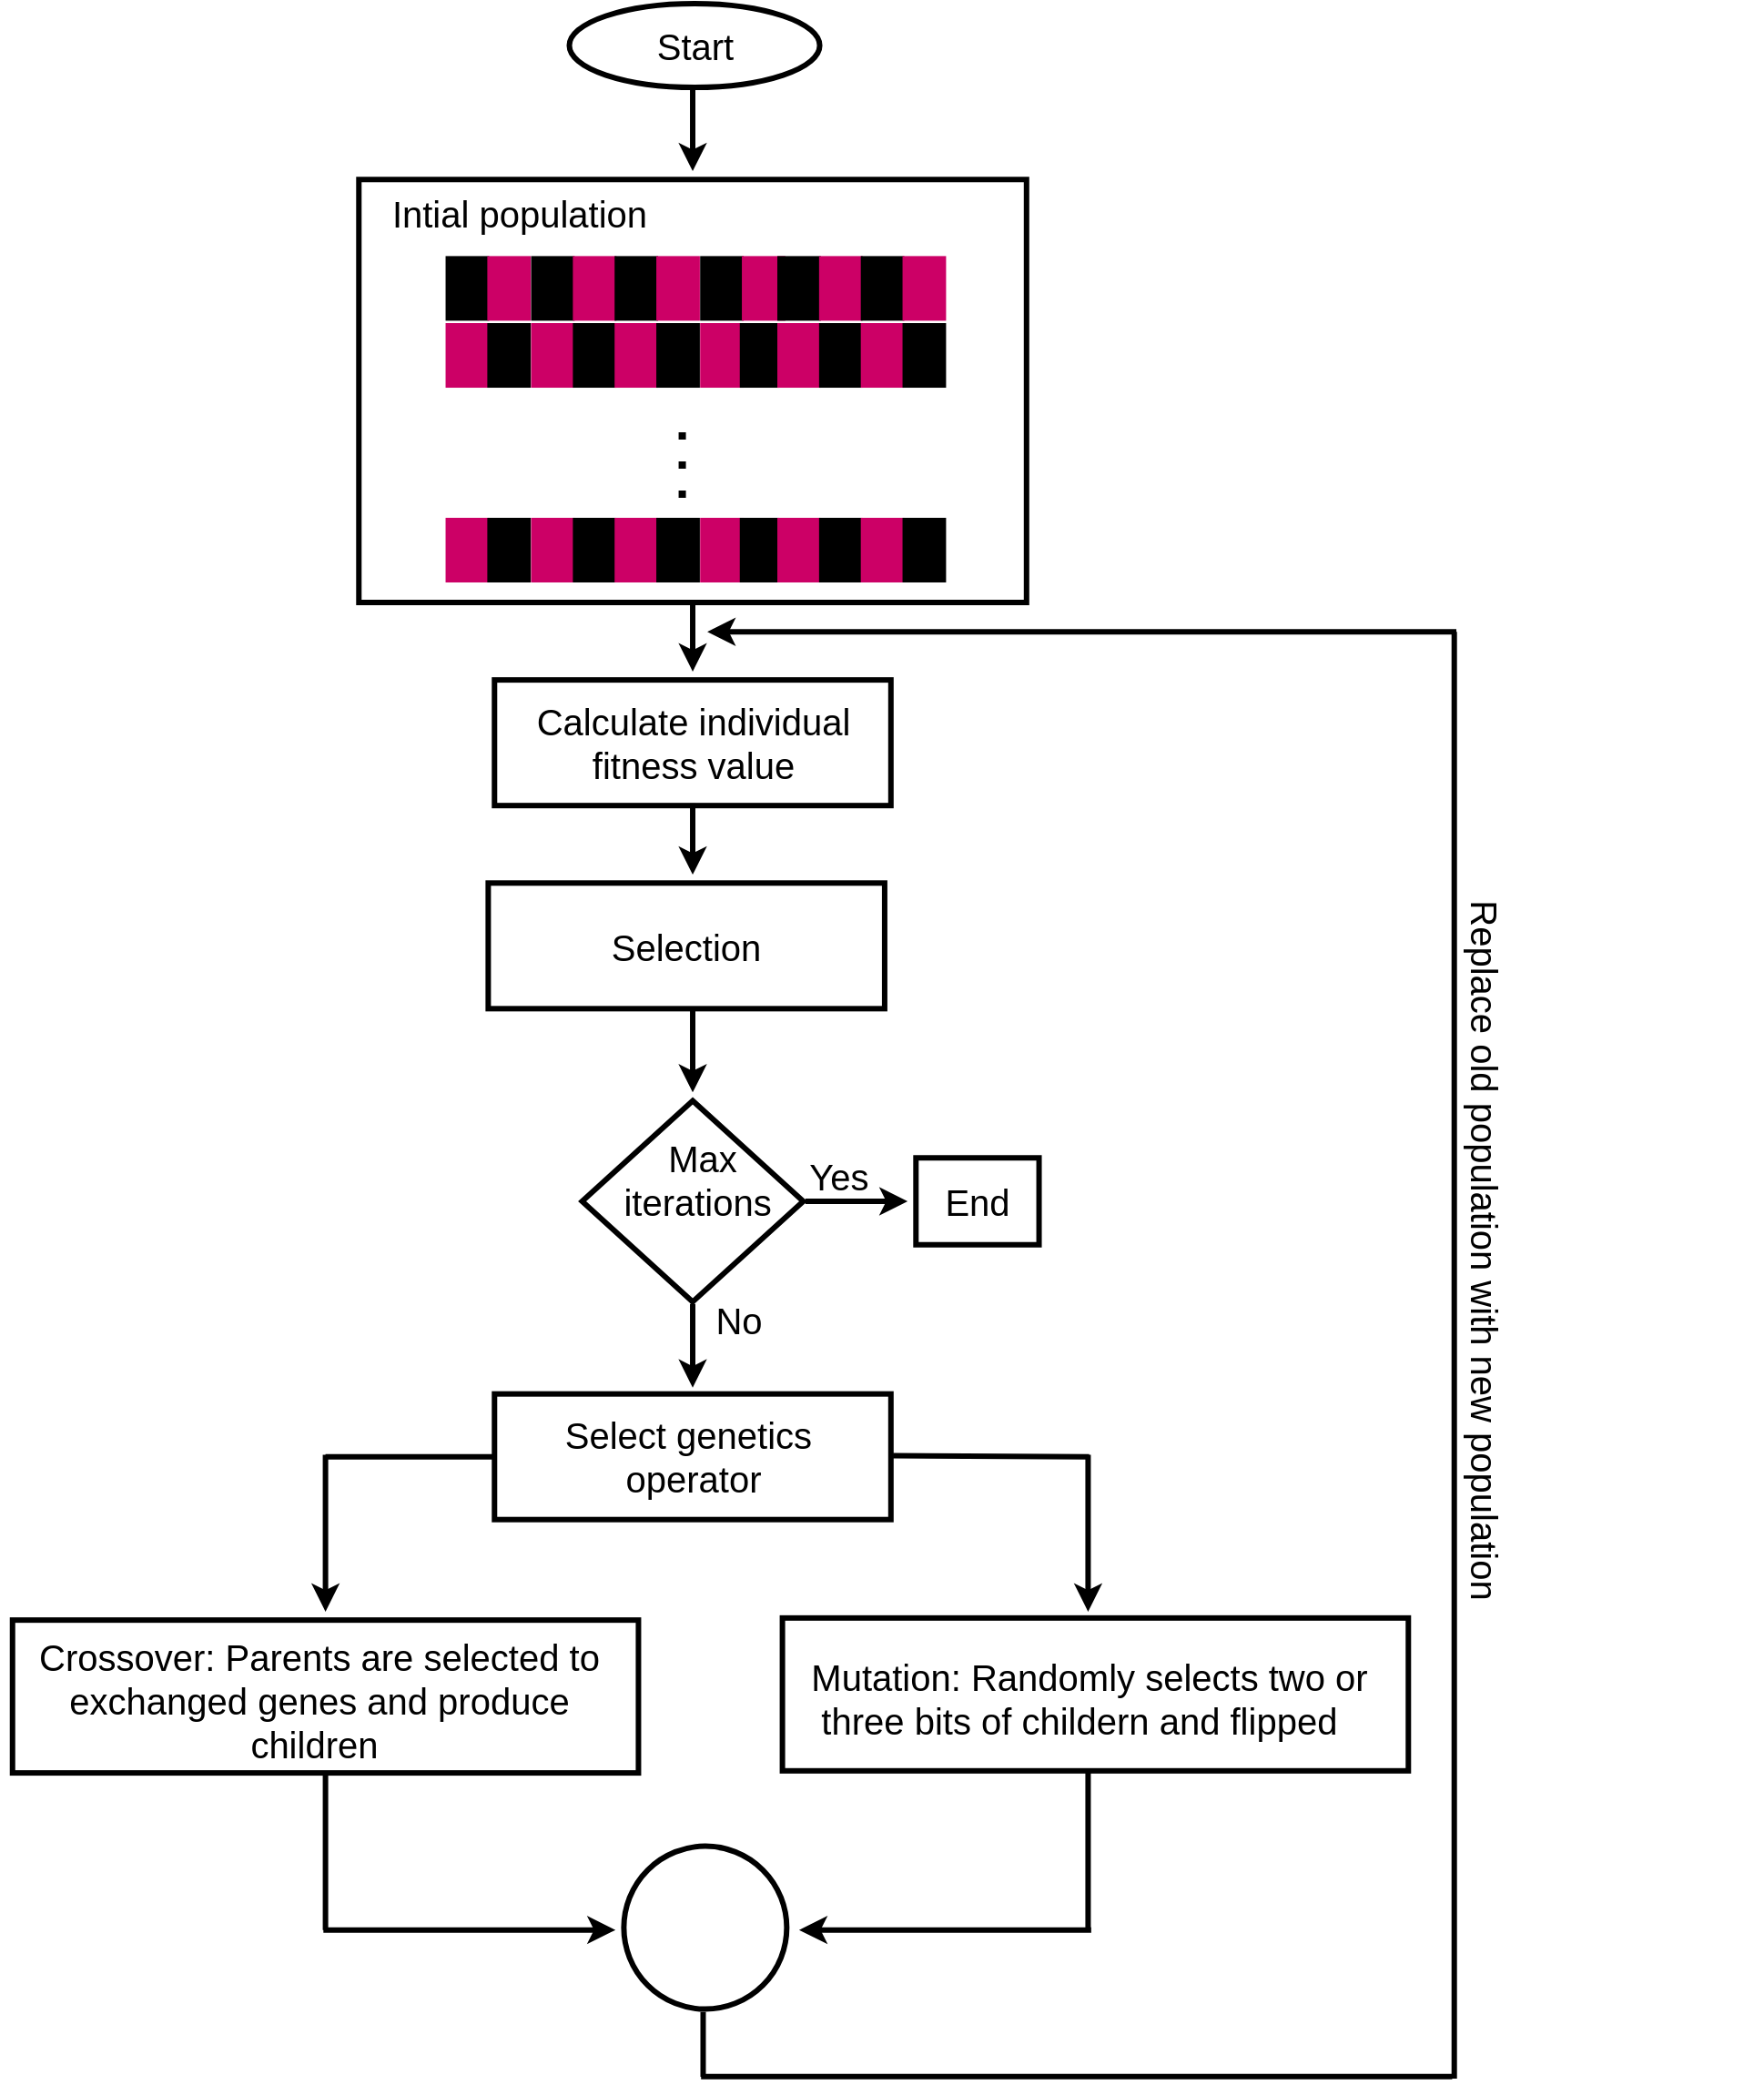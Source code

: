 <mxfile version="13.9.7" type="github">
  <diagram id="FVAf2k9BSULwsjGLzW3o" name="Page-1">
    <mxGraphModel dx="5126" dy="3910" grid="1" gridSize="10" guides="1" tooltips="1" connect="1" arrows="1" fold="1" page="1" pageScale="1" pageWidth="827" pageHeight="1169" math="0" shadow="0">
      <root>
        <mxCell id="0" />
        <mxCell id="1" parent="0" />
        <mxCell id="48Ru-MBgPkDFJ9XC2iOZ-114" value="" style="group;fontSize=20;" vertex="1" connectable="0" parent="1">
          <mxGeometry x="-1640" y="-2325" width="968" height="1140" as="geometry" />
        </mxCell>
        <mxCell id="48Ru-MBgPkDFJ9XC2iOZ-97" value="" style="endArrow=none;html=1;strokeWidth=3;fontSize=20;" edge="1" parent="48Ru-MBgPkDFJ9XC2iOZ-114">
          <mxGeometry width="50" height="50" relative="1" as="geometry">
            <mxPoint x="178.797" y="798.345" as="sourcePoint" />
            <mxPoint x="272.779" y="798.345" as="targetPoint" />
          </mxGeometry>
        </mxCell>
        <mxCell id="48Ru-MBgPkDFJ9XC2iOZ-1" value="&lt;font style=&quot;font-size: 20px;&quot;&gt;Start&lt;/font&gt;" style="ellipse;whiteSpace=wrap;html=1;strokeWidth=3;fontSize=20;" vertex="1" parent="48Ru-MBgPkDFJ9XC2iOZ-114">
          <mxGeometry x="312.748" width="137.536" height="46.014" as="geometry" />
        </mxCell>
        <mxCell id="48Ru-MBgPkDFJ9XC2iOZ-2" value="" style="rounded=0;whiteSpace=wrap;html=1;strokeWidth=3;fontSize=20;" vertex="1" parent="48Ru-MBgPkDFJ9XC2iOZ-114">
          <mxGeometry x="197.135" y="96.63" width="366.762" height="232.371" as="geometry" />
        </mxCell>
        <mxCell id="48Ru-MBgPkDFJ9XC2iOZ-26" value="" style="group;fontSize=20;" vertex="1" connectable="0" parent="48Ru-MBgPkDFJ9XC2iOZ-114">
          <mxGeometry x="245.272" y="139.193" width="45.845" height="34.511" as="geometry" />
        </mxCell>
        <mxCell id="48Ru-MBgPkDFJ9XC2iOZ-24" value="" style="rounded=0;whiteSpace=wrap;html=1;strokeColor=#000000;fillColor=#000000;fontSize=20;" vertex="1" parent="48Ru-MBgPkDFJ9XC2iOZ-26">
          <mxGeometry width="22.923" height="34.511" as="geometry" />
        </mxCell>
        <mxCell id="48Ru-MBgPkDFJ9XC2iOZ-25" value="" style="rounded=0;whiteSpace=wrap;html=1;fillColor=#CC0066;strokeColor=#CC0066;fontSize=20;" vertex="1" parent="48Ru-MBgPkDFJ9XC2iOZ-26">
          <mxGeometry x="22.923" width="22.923" height="34.511" as="geometry" />
        </mxCell>
        <mxCell id="48Ru-MBgPkDFJ9XC2iOZ-28" value="" style="group;fontSize=20;" vertex="1" connectable="0" parent="48Ru-MBgPkDFJ9XC2iOZ-114">
          <mxGeometry x="292.264" y="139.193" width="45.845" height="34.511" as="geometry" />
        </mxCell>
        <mxCell id="48Ru-MBgPkDFJ9XC2iOZ-29" value="" style="rounded=0;whiteSpace=wrap;html=1;strokeColor=#000000;fillColor=#000000;fontSize=20;" vertex="1" parent="48Ru-MBgPkDFJ9XC2iOZ-28">
          <mxGeometry width="22.923" height="34.511" as="geometry" />
        </mxCell>
        <mxCell id="48Ru-MBgPkDFJ9XC2iOZ-30" value="" style="rounded=0;whiteSpace=wrap;html=1;fillColor=#CC0066;strokeColor=#CC0066;fontSize=20;" vertex="1" parent="48Ru-MBgPkDFJ9XC2iOZ-28">
          <mxGeometry x="22.923" width="22.923" height="34.511" as="geometry" />
        </mxCell>
        <mxCell id="48Ru-MBgPkDFJ9XC2iOZ-32" value="" style="group;fontSize=20;" vertex="1" connectable="0" parent="48Ru-MBgPkDFJ9XC2iOZ-114">
          <mxGeometry x="338.109" y="139.193" width="45.845" height="34.511" as="geometry" />
        </mxCell>
        <mxCell id="48Ru-MBgPkDFJ9XC2iOZ-33" value="" style="rounded=0;whiteSpace=wrap;html=1;strokeColor=#000000;fillColor=#000000;fontSize=20;" vertex="1" parent="48Ru-MBgPkDFJ9XC2iOZ-32">
          <mxGeometry width="22.923" height="34.511" as="geometry" />
        </mxCell>
        <mxCell id="48Ru-MBgPkDFJ9XC2iOZ-34" value="" style="rounded=0;whiteSpace=wrap;html=1;fillColor=#CC0066;strokeColor=#CC0066;fontSize=20;" vertex="1" parent="48Ru-MBgPkDFJ9XC2iOZ-32">
          <mxGeometry x="22.923" width="22.923" height="34.511" as="geometry" />
        </mxCell>
        <mxCell id="48Ru-MBgPkDFJ9XC2iOZ-35" value="" style="group;fontSize=20;" vertex="1" connectable="0" parent="48Ru-MBgPkDFJ9XC2iOZ-114">
          <mxGeometry x="385.1" y="139.193" width="45.845" height="34.511" as="geometry" />
        </mxCell>
        <mxCell id="48Ru-MBgPkDFJ9XC2iOZ-36" value="" style="rounded=0;whiteSpace=wrap;html=1;strokeColor=#000000;fillColor=#000000;fontSize=20;" vertex="1" parent="48Ru-MBgPkDFJ9XC2iOZ-35">
          <mxGeometry width="22.923" height="34.511" as="geometry" />
        </mxCell>
        <mxCell id="48Ru-MBgPkDFJ9XC2iOZ-37" value="" style="rounded=0;whiteSpace=wrap;html=1;fillColor=#CC0066;strokeColor=#CC0066;fontSize=20;" vertex="1" parent="48Ru-MBgPkDFJ9XC2iOZ-35">
          <mxGeometry x="22.923" width="22.923" height="34.511" as="geometry" />
        </mxCell>
        <mxCell id="48Ru-MBgPkDFJ9XC2iOZ-38" value="" style="group;fontSize=20;" vertex="1" connectable="0" parent="48Ru-MBgPkDFJ9XC2iOZ-114">
          <mxGeometry x="427.507" y="139.193" width="45.845" height="34.511" as="geometry" />
        </mxCell>
        <mxCell id="48Ru-MBgPkDFJ9XC2iOZ-39" value="" style="rounded=0;whiteSpace=wrap;html=1;strokeColor=#000000;fillColor=#000000;fontSize=20;" vertex="1" parent="48Ru-MBgPkDFJ9XC2iOZ-38">
          <mxGeometry width="22.923" height="34.511" as="geometry" />
        </mxCell>
        <mxCell id="48Ru-MBgPkDFJ9XC2iOZ-40" value="" style="rounded=0;whiteSpace=wrap;html=1;fillColor=#CC0066;strokeColor=#CC0066;fontSize=20;" vertex="1" parent="48Ru-MBgPkDFJ9XC2iOZ-38">
          <mxGeometry x="22.923" width="22.923" height="34.511" as="geometry" />
        </mxCell>
        <mxCell id="48Ru-MBgPkDFJ9XC2iOZ-41" value="" style="group;fontSize=20;" vertex="1" connectable="0" parent="48Ru-MBgPkDFJ9XC2iOZ-114">
          <mxGeometry x="473.352" y="139.193" width="45.845" height="34.511" as="geometry" />
        </mxCell>
        <mxCell id="48Ru-MBgPkDFJ9XC2iOZ-42" value="" style="rounded=0;whiteSpace=wrap;html=1;strokeColor=#000000;fillColor=#000000;fontSize=20;" vertex="1" parent="48Ru-MBgPkDFJ9XC2iOZ-41">
          <mxGeometry width="22.923" height="34.511" as="geometry" />
        </mxCell>
        <mxCell id="48Ru-MBgPkDFJ9XC2iOZ-43" value="" style="rounded=0;whiteSpace=wrap;html=1;fillColor=#CC0066;strokeColor=#CC0066;fontSize=20;" vertex="1" parent="48Ru-MBgPkDFJ9XC2iOZ-41">
          <mxGeometry x="22.923" width="22.923" height="34.511" as="geometry" />
        </mxCell>
        <mxCell id="48Ru-MBgPkDFJ9XC2iOZ-45" value="" style="rounded=0;whiteSpace=wrap;html=1;fillColor=#CC0066;strokeColor=#CC0066;fontSize=20;" vertex="1" parent="48Ru-MBgPkDFJ9XC2iOZ-114">
          <mxGeometry x="245.272" y="176.004" width="22.923" height="34.511" as="geometry" />
        </mxCell>
        <mxCell id="48Ru-MBgPkDFJ9XC2iOZ-46" value="" style="rounded=0;whiteSpace=wrap;html=1;fillColor=#000000;fontSize=20;" vertex="1" parent="48Ru-MBgPkDFJ9XC2iOZ-114">
          <mxGeometry x="268.195" y="176.004" width="22.923" height="34.511" as="geometry" />
        </mxCell>
        <mxCell id="48Ru-MBgPkDFJ9XC2iOZ-48" value="" style="rounded=0;whiteSpace=wrap;html=1;fillColor=#CC0066;strokeColor=#CC0066;fontSize=20;" vertex="1" parent="48Ru-MBgPkDFJ9XC2iOZ-114">
          <mxGeometry x="292.264" y="176.004" width="22.923" height="34.511" as="geometry" />
        </mxCell>
        <mxCell id="48Ru-MBgPkDFJ9XC2iOZ-49" value="" style="rounded=0;whiteSpace=wrap;html=1;fillColor=#000000;fontSize=20;" vertex="1" parent="48Ru-MBgPkDFJ9XC2iOZ-114">
          <mxGeometry x="315.186" y="176.004" width="22.923" height="34.511" as="geometry" />
        </mxCell>
        <mxCell id="48Ru-MBgPkDFJ9XC2iOZ-51" value="" style="rounded=0;whiteSpace=wrap;html=1;fillColor=#CC0066;strokeColor=#CC0066;fontSize=20;" vertex="1" parent="48Ru-MBgPkDFJ9XC2iOZ-114">
          <mxGeometry x="338.109" y="176.004" width="22.923" height="34.511" as="geometry" />
        </mxCell>
        <mxCell id="48Ru-MBgPkDFJ9XC2iOZ-52" value="" style="rounded=0;whiteSpace=wrap;html=1;fillColor=#000000;fontSize=20;" vertex="1" parent="48Ru-MBgPkDFJ9XC2iOZ-114">
          <mxGeometry x="361.032" y="176.004" width="22.923" height="34.511" as="geometry" />
        </mxCell>
        <mxCell id="48Ru-MBgPkDFJ9XC2iOZ-54" value="" style="rounded=0;whiteSpace=wrap;html=1;fillColor=#CC0066;strokeColor=#CC0066;fontSize=20;" vertex="1" parent="48Ru-MBgPkDFJ9XC2iOZ-114">
          <mxGeometry x="385.1" y="176.004" width="22.923" height="34.511" as="geometry" />
        </mxCell>
        <mxCell id="48Ru-MBgPkDFJ9XC2iOZ-55" value="" style="rounded=0;whiteSpace=wrap;html=1;fillColor=#000000;fontSize=20;" vertex="1" parent="48Ru-MBgPkDFJ9XC2iOZ-114">
          <mxGeometry x="406.877" y="176.004" width="20.63" height="34.511" as="geometry" />
        </mxCell>
        <mxCell id="48Ru-MBgPkDFJ9XC2iOZ-57" value="" style="rounded=0;whiteSpace=wrap;html=1;fillColor=#CC0066;strokeColor=#CC0066;fontSize=20;" vertex="1" parent="48Ru-MBgPkDFJ9XC2iOZ-114">
          <mxGeometry x="427.507" y="176.004" width="22.923" height="34.511" as="geometry" />
        </mxCell>
        <mxCell id="48Ru-MBgPkDFJ9XC2iOZ-58" value="" style="rounded=0;whiteSpace=wrap;html=1;fillColor=#000000;fontSize=20;" vertex="1" parent="48Ru-MBgPkDFJ9XC2iOZ-114">
          <mxGeometry x="450.43" y="176.004" width="22.923" height="34.511" as="geometry" />
        </mxCell>
        <mxCell id="48Ru-MBgPkDFJ9XC2iOZ-60" value="" style="rounded=0;whiteSpace=wrap;html=1;fillColor=#CC0066;strokeColor=#CC0066;fontSize=20;" vertex="1" parent="48Ru-MBgPkDFJ9XC2iOZ-114">
          <mxGeometry x="473.352" y="176.004" width="22.923" height="34.511" as="geometry" />
        </mxCell>
        <mxCell id="48Ru-MBgPkDFJ9XC2iOZ-61" value="" style="rounded=0;whiteSpace=wrap;html=1;fillColor=#000000;fontSize=20;" vertex="1" parent="48Ru-MBgPkDFJ9XC2iOZ-114">
          <mxGeometry x="496.275" y="176.004" width="22.923" height="34.511" as="geometry" />
        </mxCell>
        <mxCell id="48Ru-MBgPkDFJ9XC2iOZ-62" value="" style="rounded=0;whiteSpace=wrap;html=1;fillColor=#CC0066;strokeColor=#CC0066;fontSize=20;" vertex="1" parent="48Ru-MBgPkDFJ9XC2iOZ-114">
          <mxGeometry x="245.272" y="282.987" width="22.923" height="34.511" as="geometry" />
        </mxCell>
        <mxCell id="48Ru-MBgPkDFJ9XC2iOZ-63" value="" style="rounded=0;whiteSpace=wrap;html=1;fillColor=#000000;fontSize=20;" vertex="1" parent="48Ru-MBgPkDFJ9XC2iOZ-114">
          <mxGeometry x="268.195" y="282.987" width="22.923" height="34.511" as="geometry" />
        </mxCell>
        <mxCell id="48Ru-MBgPkDFJ9XC2iOZ-64" value="" style="rounded=0;whiteSpace=wrap;html=1;fillColor=#CC0066;strokeColor=#CC0066;fontSize=20;" vertex="1" parent="48Ru-MBgPkDFJ9XC2iOZ-114">
          <mxGeometry x="292.264" y="282.987" width="22.923" height="34.511" as="geometry" />
        </mxCell>
        <mxCell id="48Ru-MBgPkDFJ9XC2iOZ-65" value="" style="rounded=0;whiteSpace=wrap;html=1;fillColor=#000000;fontSize=20;" vertex="1" parent="48Ru-MBgPkDFJ9XC2iOZ-114">
          <mxGeometry x="315.186" y="282.987" width="22.923" height="34.511" as="geometry" />
        </mxCell>
        <mxCell id="48Ru-MBgPkDFJ9XC2iOZ-66" value="" style="rounded=0;whiteSpace=wrap;html=1;fillColor=#CC0066;strokeColor=#CC0066;fontSize=20;" vertex="1" parent="48Ru-MBgPkDFJ9XC2iOZ-114">
          <mxGeometry x="338.109" y="282.987" width="22.923" height="34.511" as="geometry" />
        </mxCell>
        <mxCell id="48Ru-MBgPkDFJ9XC2iOZ-67" value="" style="rounded=0;whiteSpace=wrap;html=1;fillColor=#000000;fontSize=20;" vertex="1" parent="48Ru-MBgPkDFJ9XC2iOZ-114">
          <mxGeometry x="361.032" y="282.987" width="22.923" height="34.511" as="geometry" />
        </mxCell>
        <mxCell id="48Ru-MBgPkDFJ9XC2iOZ-68" value="" style="rounded=0;whiteSpace=wrap;html=1;fillColor=#CC0066;strokeColor=#CC0066;fontSize=20;" vertex="1" parent="48Ru-MBgPkDFJ9XC2iOZ-114">
          <mxGeometry x="385.1" y="282.987" width="22.923" height="34.511" as="geometry" />
        </mxCell>
        <mxCell id="48Ru-MBgPkDFJ9XC2iOZ-69" value="" style="rounded=0;whiteSpace=wrap;html=1;fillColor=#000000;fontSize=20;" vertex="1" parent="48Ru-MBgPkDFJ9XC2iOZ-114">
          <mxGeometry x="406.877" y="282.987" width="20.63" height="34.511" as="geometry" />
        </mxCell>
        <mxCell id="48Ru-MBgPkDFJ9XC2iOZ-70" value="" style="rounded=0;whiteSpace=wrap;html=1;fillColor=#CC0066;strokeColor=#CC0066;fontSize=20;" vertex="1" parent="48Ru-MBgPkDFJ9XC2iOZ-114">
          <mxGeometry x="427.507" y="282.987" width="22.923" height="34.511" as="geometry" />
        </mxCell>
        <mxCell id="48Ru-MBgPkDFJ9XC2iOZ-71" value="" style="rounded=0;whiteSpace=wrap;html=1;fillColor=#000000;fontSize=20;" vertex="1" parent="48Ru-MBgPkDFJ9XC2iOZ-114">
          <mxGeometry x="450.43" y="282.987" width="22.923" height="34.511" as="geometry" />
        </mxCell>
        <mxCell id="48Ru-MBgPkDFJ9XC2iOZ-72" value="" style="rounded=0;whiteSpace=wrap;html=1;fillColor=#CC0066;strokeColor=#CC0066;fontSize=20;" vertex="1" parent="48Ru-MBgPkDFJ9XC2iOZ-114">
          <mxGeometry x="473.352" y="282.987" width="22.923" height="34.511" as="geometry" />
        </mxCell>
        <mxCell id="48Ru-MBgPkDFJ9XC2iOZ-73" value="" style="rounded=0;whiteSpace=wrap;html=1;fillColor=#000000;fontSize=20;" vertex="1" parent="48Ru-MBgPkDFJ9XC2iOZ-114">
          <mxGeometry x="496.275" y="282.987" width="22.923" height="34.511" as="geometry" />
        </mxCell>
        <mxCell id="48Ru-MBgPkDFJ9XC2iOZ-74" value="" style="endArrow=none;dashed=1;html=1;dashPattern=1 3;strokeWidth=4;fontSize=20;" edge="1" parent="48Ru-MBgPkDFJ9XC2iOZ-114">
          <mxGeometry width="50" height="50" relative="1" as="geometry">
            <mxPoint x="374.785" y="271.483" as="sourcePoint" />
            <mxPoint x="374.785" y="225.469" as="targetPoint" />
          </mxGeometry>
        </mxCell>
        <mxCell id="48Ru-MBgPkDFJ9XC2iOZ-75" value="" style="endArrow=classic;html=1;strokeWidth=3;fontSize=20;" edge="1" parent="48Ru-MBgPkDFJ9XC2iOZ-114">
          <mxGeometry width="50" height="50" relative="1" as="geometry">
            <mxPoint x="380.516" y="46.014" as="sourcePoint" />
            <mxPoint x="380.516" y="92.028" as="targetPoint" />
          </mxGeometry>
        </mxCell>
        <mxCell id="48Ru-MBgPkDFJ9XC2iOZ-76" value="&lt;font style=&quot;font-size: 20px;&quot;&gt;Calculate individual fitness value&lt;/font&gt;" style="rounded=0;whiteSpace=wrap;html=1;strokeColor=#000000;strokeWidth=3;fillColor=none;fontSize=20;" vertex="1" parent="48Ru-MBgPkDFJ9XC2iOZ-114">
          <mxGeometry x="271.633" y="371.564" width="217.765" height="69.021" as="geometry" />
        </mxCell>
        <mxCell id="48Ru-MBgPkDFJ9XC2iOZ-77" value="" style="endArrow=classic;html=1;strokeWidth=3;fontSize=20;" edge="1" parent="48Ru-MBgPkDFJ9XC2iOZ-114">
          <mxGeometry width="50" height="50" relative="1" as="geometry">
            <mxPoint x="380.516" y="328" as="sourcePoint" />
            <mxPoint x="380.516" y="366.963" as="targetPoint" />
          </mxGeometry>
        </mxCell>
        <mxCell id="48Ru-MBgPkDFJ9XC2iOZ-78" value="&lt;font style=&quot;font-size: 20px;&quot;&gt;&amp;nbsp; Max &lt;br style=&quot;font-size: 20px;&quot;&gt;&amp;nbsp; iterations&amp;nbsp;&lt;br style=&quot;font-size: 20px;&quot;&gt;&lt;br style=&quot;font-size: 20px;&quot;&gt;&lt;/font&gt;" style="rhombus;whiteSpace=wrap;html=1;strokeColor=#000000;strokeWidth=3;fillColor=none;fontSize=20;" vertex="1" parent="48Ru-MBgPkDFJ9XC2iOZ-114">
          <mxGeometry x="319.771" y="602.785" width="121.49" height="110.434" as="geometry" />
        </mxCell>
        <mxCell id="48Ru-MBgPkDFJ9XC2iOZ-79" value="" style="endArrow=classic;html=1;strokeWidth=3;fontSize=20;" edge="1" parent="48Ru-MBgPkDFJ9XC2iOZ-114">
          <mxGeometry width="50" height="50" relative="1" as="geometry">
            <mxPoint x="380.516" y="552.17" as="sourcePoint" />
            <mxPoint x="380.516" y="598.184" as="targetPoint" />
          </mxGeometry>
        </mxCell>
        <mxCell id="48Ru-MBgPkDFJ9XC2iOZ-83" value="&lt;font style=&quot;font-size: 20px;&quot;&gt;End&lt;/font&gt;" style="rounded=0;whiteSpace=wrap;html=1;strokeWidth=3;fontSize=20;" vertex="1" parent="48Ru-MBgPkDFJ9XC2iOZ-114">
          <mxGeometry x="503.152" y="634.132" width="67.622" height="47.74" as="geometry" />
        </mxCell>
        <mxCell id="48Ru-MBgPkDFJ9XC2iOZ-84" value="" style="endArrow=classic;html=1;strokeWidth=3;fontSize=20;" edge="1" parent="48Ru-MBgPkDFJ9XC2iOZ-114">
          <mxGeometry width="50" height="50" relative="1" as="geometry">
            <mxPoint x="442.407" y="658.002" as="sourcePoint" />
            <mxPoint x="498.567" y="658.002" as="targetPoint" />
          </mxGeometry>
        </mxCell>
        <mxCell id="48Ru-MBgPkDFJ9XC2iOZ-86" value="" style="endArrow=classic;html=1;strokeWidth=3;fontSize=20;" edge="1" parent="48Ru-MBgPkDFJ9XC2iOZ-114">
          <mxGeometry width="50" height="50" relative="1" as="geometry">
            <mxPoint x="380.516" y="714.369" as="sourcePoint" />
            <mxPoint x="380.516" y="760.383" as="targetPoint" />
          </mxGeometry>
        </mxCell>
        <mxCell id="48Ru-MBgPkDFJ9XC2iOZ-87" value="&lt;span style=&quot;font-size: 20px;&quot;&gt;Select genetics&amp;nbsp;&lt;br style=&quot;font-size: 20px;&quot;&gt;operator&lt;/span&gt;" style="rounded=0;whiteSpace=wrap;html=1;strokeColor=#000000;strokeWidth=3;fillColor=none;fontSize=20;" vertex="1" parent="48Ru-MBgPkDFJ9XC2iOZ-114">
          <mxGeometry x="271.633" y="763.835" width="217.765" height="69.021" as="geometry" />
        </mxCell>
        <mxCell id="48Ru-MBgPkDFJ9XC2iOZ-91" value="" style="group;fontSize=20;" vertex="1" connectable="0" parent="48Ru-MBgPkDFJ9XC2iOZ-114">
          <mxGeometry y="888.073" width="350.716" height="83.976" as="geometry" />
        </mxCell>
        <mxCell id="48Ru-MBgPkDFJ9XC2iOZ-88" value="" style="rounded=0;whiteSpace=wrap;html=1;strokeWidth=3;fontSize=20;" vertex="1" parent="48Ru-MBgPkDFJ9XC2iOZ-91">
          <mxGeometry x="6.877" width="343.84" height="83.976" as="geometry" />
        </mxCell>
        <mxCell id="48Ru-MBgPkDFJ9XC2iOZ-90" value="&lt;font style=&quot;font-size: 20px;&quot;&gt;&lt;font style=&quot;font-size: 20px;&quot;&gt;Crossover&lt;/font&gt;: Parents are selected to exchanged genes and produce children&lt;/font&gt;&amp;nbsp;" style="text;html=1;strokeColor=none;fillColor=none;align=center;verticalAlign=middle;whiteSpace=wrap;rounded=0;fontSize=20;" vertex="1" parent="48Ru-MBgPkDFJ9XC2iOZ-91">
          <mxGeometry y="20.706" width="350.716" height="46.014" as="geometry" />
        </mxCell>
        <mxCell id="48Ru-MBgPkDFJ9XC2iOZ-92" value="" style="group;fontSize=20;" vertex="1" connectable="0" parent="48Ru-MBgPkDFJ9XC2iOZ-114">
          <mxGeometry x="422.923" y="886.922" width="350.716" height="83.976" as="geometry" />
        </mxCell>
        <mxCell id="48Ru-MBgPkDFJ9XC2iOZ-93" value="" style="rounded=0;whiteSpace=wrap;html=1;strokeWidth=3;fontSize=20;" vertex="1" parent="48Ru-MBgPkDFJ9XC2iOZ-92">
          <mxGeometry x="6.877" width="343.84" height="83.976" as="geometry" />
        </mxCell>
        <mxCell id="48Ru-MBgPkDFJ9XC2iOZ-94" value="&lt;font style=&quot;font-size: 20px;&quot;&gt;Mutation: Randomly selects two or three bits of childern and flipped&amp;nbsp;&lt;/font&gt;&amp;nbsp;" style="text;html=1;strokeColor=none;fillColor=none;align=center;verticalAlign=middle;whiteSpace=wrap;rounded=0;fontSize=20;" vertex="1" parent="48Ru-MBgPkDFJ9XC2iOZ-92">
          <mxGeometry y="20.706" width="350.716" height="46.014" as="geometry" />
        </mxCell>
        <mxCell id="48Ru-MBgPkDFJ9XC2iOZ-95" value="" style="ellipse;whiteSpace=wrap;html=1;aspect=fixed;strokeColor=#000000;strokeWidth=3;fillColor=none;fontSize=20;" vertex="1" parent="48Ru-MBgPkDFJ9XC2iOZ-114">
          <mxGeometry x="342.693" y="1012.311" width="89.48" height="89.48" as="geometry" />
        </mxCell>
        <mxCell id="48Ru-MBgPkDFJ9XC2iOZ-96" value="" style="endArrow=classic;html=1;strokeWidth=3;fontSize=20;" edge="1" parent="48Ru-MBgPkDFJ9XC2iOZ-114">
          <mxGeometry width="50" height="50" relative="1" as="geometry">
            <mxPoint x="178.797" y="797.195" as="sourcePoint" />
            <mxPoint x="178.797" y="883.471" as="targetPoint" />
          </mxGeometry>
        </mxCell>
        <mxCell id="48Ru-MBgPkDFJ9XC2iOZ-98" value="" style="endArrow=classic;html=1;strokeWidth=3;fontSize=20;" edge="1" parent="48Ru-MBgPkDFJ9XC2iOZ-114">
          <mxGeometry width="50" height="50" relative="1" as="geometry">
            <mxPoint x="597.708" y="797.195" as="sourcePoint" />
            <mxPoint x="597.708" y="883.471" as="targetPoint" />
          </mxGeometry>
        </mxCell>
        <mxCell id="48Ru-MBgPkDFJ9XC2iOZ-99" value="" style="endArrow=none;html=1;strokeWidth=3;fontSize=20;" edge="1" parent="48Ru-MBgPkDFJ9XC2iOZ-114">
          <mxGeometry width="50" height="50" relative="1" as="geometry">
            <mxPoint x="490.544" y="797.77" as="sourcePoint" />
            <mxPoint x="598.281" y="798.345" as="targetPoint" />
          </mxGeometry>
        </mxCell>
        <mxCell id="48Ru-MBgPkDFJ9XC2iOZ-100" value="" style="endArrow=classic;html=1;strokeWidth=3;entryX=0;entryY=0.5;entryDx=0;entryDy=0;fontSize=20;" edge="1" parent="48Ru-MBgPkDFJ9XC2iOZ-114">
          <mxGeometry width="50" height="50" relative="1" as="geometry">
            <mxPoint x="177.65" y="1058.325" as="sourcePoint" />
            <mxPoint x="338.109" y="1058.325" as="targetPoint" />
          </mxGeometry>
        </mxCell>
        <mxCell id="48Ru-MBgPkDFJ9XC2iOZ-101" value="" style="endArrow=none;html=1;fillColor=#21C0A5;fontColor=#5C5C5C;entryX=0.5;entryY=1;entryDx=0;entryDy=0;strokeWidth=3;fontSize=20;" edge="1" parent="48Ru-MBgPkDFJ9XC2iOZ-114" target="48Ru-MBgPkDFJ9XC2iOZ-88">
          <mxGeometry width="50" height="50" relative="1" as="geometry">
            <mxPoint x="178.797" y="1058.325" as="sourcePoint" />
            <mxPoint x="365.616" y="931.786" as="targetPoint" />
          </mxGeometry>
        </mxCell>
        <mxCell id="48Ru-MBgPkDFJ9XC2iOZ-102" value="" style="endArrow=none;html=1;fillColor=#21C0A5;fontColor=#5C5C5C;entryX=0.5;entryY=1;entryDx=0;entryDy=0;strokeWidth=3;fontSize=20;" edge="1" parent="48Ru-MBgPkDFJ9XC2iOZ-114">
          <mxGeometry width="50" height="50" relative="1" as="geometry">
            <mxPoint x="597.708" y="1057.175" as="sourcePoint" />
            <mxPoint x="597.708" y="970.898" as="targetPoint" />
          </mxGeometry>
        </mxCell>
        <mxCell id="48Ru-MBgPkDFJ9XC2iOZ-103" value="" style="endArrow=classic;html=1;strokeWidth=3;entryX=1;entryY=0.5;entryDx=0;entryDy=0;fontSize=20;" edge="1" parent="48Ru-MBgPkDFJ9XC2iOZ-114">
          <mxGeometry width="50" height="50" relative="1" as="geometry">
            <mxPoint x="599.427" y="1058.325" as="sourcePoint" />
            <mxPoint x="438.968" y="1058.325" as="targetPoint" />
          </mxGeometry>
        </mxCell>
        <mxCell id="48Ru-MBgPkDFJ9XC2iOZ-104" value="" style="endArrow=none;html=1;strokeColor=#000000;strokeWidth=3;fillColor=#21C0A5;fontColor=#5C5C5C;fontSize=20;" edge="1" parent="48Ru-MBgPkDFJ9XC2iOZ-114">
          <mxGeometry width="50" height="50" relative="1" as="geometry">
            <mxPoint x="386.246" y="1139" as="sourcePoint" />
            <mxPoint x="386.246" y="1103.339" as="targetPoint" />
          </mxGeometry>
        </mxCell>
        <mxCell id="48Ru-MBgPkDFJ9XC2iOZ-105" value="" style="endArrow=none;html=1;strokeColor=#000000;strokeWidth=3;fillColor=#21C0A5;fontColor=#5C5C5C;fontSize=20;" edge="1" parent="48Ru-MBgPkDFJ9XC2iOZ-114">
          <mxGeometry width="50" height="50" relative="1" as="geometry">
            <mxPoint x="385.1" y="1138.85" as="sourcePoint" />
            <mxPoint x="797.708" y="1138.85" as="targetPoint" />
          </mxGeometry>
        </mxCell>
        <mxCell id="48Ru-MBgPkDFJ9XC2iOZ-107" value="" style="endArrow=none;html=1;strokeColor=#000000;strokeWidth=3;fillColor=#21C0A5;fontColor=#5C5C5C;fontSize=20;" edge="1" parent="48Ru-MBgPkDFJ9XC2iOZ-114">
          <mxGeometry width="50" height="50" relative="1" as="geometry">
            <mxPoint x="798.854" y="1140" as="sourcePoint" />
            <mxPoint x="798.854" y="345.106" as="targetPoint" />
          </mxGeometry>
        </mxCell>
        <mxCell id="48Ru-MBgPkDFJ9XC2iOZ-109" value="&lt;span style=&quot;font-size: 20px;&quot;&gt;Selection&lt;/span&gt;" style="rounded=0;whiteSpace=wrap;html=1;strokeColor=#000000;strokeWidth=3;fillColor=none;fontSize=20;" vertex="1" parent="48Ru-MBgPkDFJ9XC2iOZ-114">
          <mxGeometry x="268.195" y="483.148" width="217.765" height="69.021" as="geometry" />
        </mxCell>
        <mxCell id="48Ru-MBgPkDFJ9XC2iOZ-110" value="" style="endArrow=classic;html=1;strokeWidth=3;fontSize=20;" edge="1" parent="48Ru-MBgPkDFJ9XC2iOZ-114">
          <mxGeometry width="50" height="50" relative="1" as="geometry">
            <mxPoint x="380.516" y="439.435" as="sourcePoint" />
            <mxPoint x="380.516" y="478.547" as="targetPoint" />
          </mxGeometry>
        </mxCell>
        <mxCell id="48Ru-MBgPkDFJ9XC2iOZ-113" value="" style="endArrow=classic;html=1;strokeColor=#000000;strokeWidth=3;fillColor=#21C0A5;fontColor=#5C5C5C;fontSize=20;" edge="1" parent="48Ru-MBgPkDFJ9XC2iOZ-114">
          <mxGeometry width="50" height="50" relative="1" as="geometry">
            <mxPoint x="800" y="345.106" as="sourcePoint" />
            <mxPoint x="388.539" y="345.106" as="targetPoint" />
          </mxGeometry>
        </mxCell>
        <mxCell id="48Ru-MBgPkDFJ9XC2iOZ-115" value="&lt;font style=&quot;font-size: 20px;&quot; color=&quot;#000000&quot;&gt;Intial population&lt;/font&gt;" style="text;html=1;strokeColor=none;fillColor=none;align=center;verticalAlign=middle;whiteSpace=wrap;rounded=0;fontColor=#5C5C5C;fontSize=20;" vertex="1" parent="48Ru-MBgPkDFJ9XC2iOZ-114">
          <mxGeometry x="210.69" y="105" width="149.31" height="20" as="geometry" />
        </mxCell>
        <mxCell id="48Ru-MBgPkDFJ9XC2iOZ-116" value="&lt;font style=&quot;font-size: 20px;&quot; color=&quot;#000000&quot;&gt;Yes&lt;/font&gt;" style="text;html=1;strokeColor=none;fillColor=none;align=center;verticalAlign=middle;whiteSpace=wrap;rounded=0;fontColor=#5C5C5C;fontSize=20;" vertex="1" parent="48Ru-MBgPkDFJ9XC2iOZ-114">
          <mxGeometry x="441.26" y="634.13" width="40" height="20" as="geometry" />
        </mxCell>
        <mxCell id="48Ru-MBgPkDFJ9XC2iOZ-118" value="&lt;font color=&quot;#000000&quot;&gt;No&lt;/font&gt;" style="text;html=1;strokeColor=none;fillColor=none;align=center;verticalAlign=middle;whiteSpace=wrap;rounded=0;fontColor=#5C5C5C;fontSize=20;" vertex="1" parent="48Ru-MBgPkDFJ9XC2iOZ-114">
          <mxGeometry x="386" y="713.22" width="40" height="20" as="geometry" />
        </mxCell>
        <mxCell id="48Ru-MBgPkDFJ9XC2iOZ-119" value="&lt;font color=&quot;#000000&quot;&gt;Replace old population with new population&lt;/font&gt;" style="text;html=1;strokeColor=none;fillColor=none;align=center;verticalAlign=middle;whiteSpace=wrap;rounded=0;fontColor=#5C5C5C;fontSize=20;rotation=90;" vertex="1" parent="48Ru-MBgPkDFJ9XC2iOZ-114">
          <mxGeometry x="583" y="675" width="466" height="20" as="geometry" />
        </mxCell>
      </root>
    </mxGraphModel>
  </diagram>
</mxfile>
